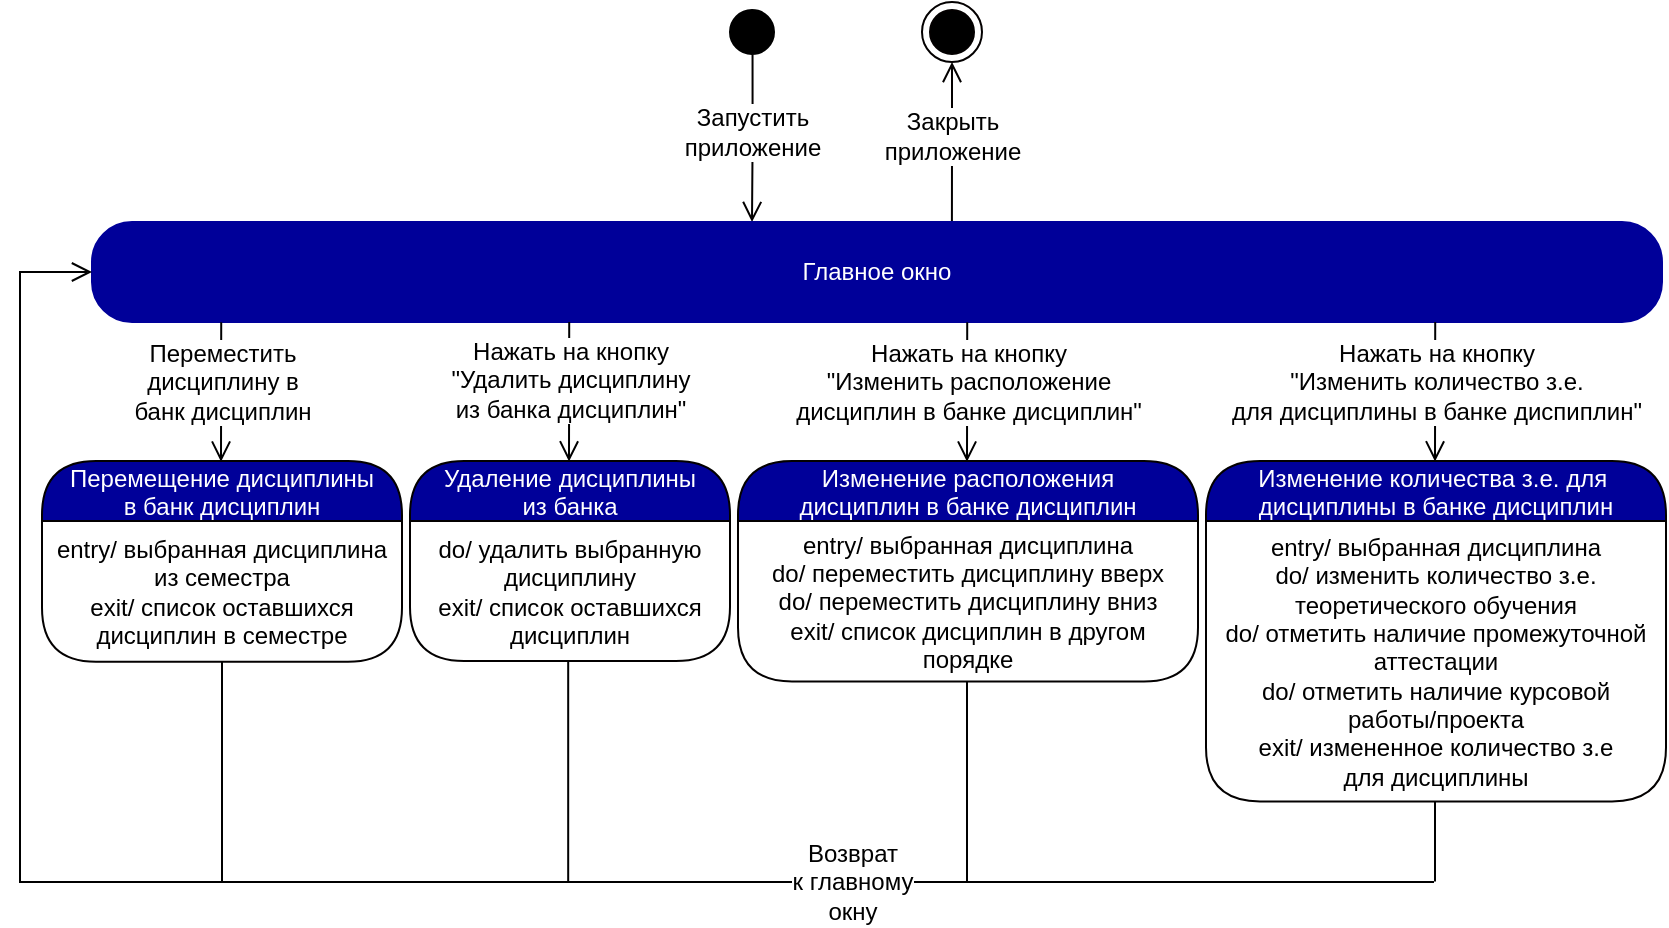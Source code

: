 <mxfile version="16.5.1" type="device"><diagram id="etlDYVYETBeBH645nl2H" name="Page-1"><mxGraphModel dx="188" dy="660" grid="1" gridSize="10" guides="1" tooltips="1" connect="1" arrows="1" fold="1" page="1" pageScale="1" pageWidth="850" pageHeight="1100" math="0" shadow="0"><root><mxCell id="0"/><mxCell id="1" parent="0"/><mxCell id="867nS2tPv7f6M5Oq-kr3-5" value="" style="ellipse;html=1;shape=startState;fillColor=#000000;strokeColor=#000000;fontColor=#000099;" parent="1" vertex="1"><mxGeometry x="1210" y="350" width="30" height="30" as="geometry"/></mxCell><mxCell id="867nS2tPv7f6M5Oq-kr3-6" value="&lt;font style=&quot;font-size: 12px&quot;&gt;Запустить &lt;br&gt;приложение&lt;/font&gt;" style="edgeStyle=orthogonalEdgeStyle;html=1;verticalAlign=bottom;endArrow=open;endSize=8;strokeColor=#030000;rounded=0;exitX=0.509;exitY=0.876;exitDx=0;exitDy=0;exitPerimeter=0;spacingBottom=-14;fontSize=10;" parent="1" source="867nS2tPv7f6M5Oq-kr3-5" edge="1"><mxGeometry relative="1" as="geometry"><mxPoint x="1225" y="460" as="targetPoint"/><mxPoint x="1195" y="420" as="sourcePoint"/></mxGeometry></mxCell><mxCell id="867nS2tPv7f6M5Oq-kr3-8" value="&lt;font style=&quot;font-size: 12px&quot;&gt;Закрыть&lt;br&gt;приложение&lt;/font&gt;" style="edgeStyle=orthogonalEdgeStyle;html=1;verticalAlign=bottom;endArrow=open;endSize=8;strokeColor=#030000;rounded=0;spacingBottom=-14;fontSize=10;entryX=0.5;entryY=1;entryDx=0;entryDy=0;exitX=0.781;exitY=0;exitDx=0;exitDy=0;exitPerimeter=0;" parent="1" target="867nS2tPv7f6M5Oq-kr3-9" edge="1"><mxGeometry relative="1" as="geometry"><mxPoint x="1420" y="430" as="targetPoint"/><mxPoint x="1324.96" y="460" as="sourcePoint"/><Array as="points"><mxPoint x="1325" y="420"/><mxPoint x="1325" y="420"/></Array></mxGeometry></mxCell><mxCell id="867nS2tPv7f6M5Oq-kr3-9" value="" style="ellipse;html=1;shape=endState;fillColor=#000000;strokeColor=#030000;" parent="1" vertex="1"><mxGeometry x="1310" y="350" width="30" height="30" as="geometry"/></mxCell><mxCell id="qDviGn5YjymdtYlAbA-W-9" value="Главное окно" style="rounded=1;whiteSpace=wrap;html=1;arcSize=40;fontColor=#FFFFFF;fillColor=#000099;strokeColor=#000099;" parent="1" vertex="1"><mxGeometry x="895" y="460" width="785" height="50" as="geometry"/></mxCell><mxCell id="psjXjGhAPFQ-x1jHjVS4-1" value="" style="edgeStyle=orthogonalEdgeStyle;html=1;verticalAlign=bottom;endArrow=open;endSize=8;strokeColor=#000000;rounded=0;fontSize=10;exitX=0.097;exitY=1.006;exitDx=0;exitDy=0;exitPerimeter=0;entryX=0.154;entryY=0;entryDx=0;entryDy=0;entryPerimeter=0;" parent="1" edge="1"><mxGeometry relative="1" as="geometry"><mxPoint x="1133.503" y="579.7" as="targetPoint"/><mxPoint x="1133.61" y="510" as="sourcePoint"/><Array as="points"><mxPoint x="1133.44" y="519.7"/></Array></mxGeometry></mxCell><mxCell id="psjXjGhAPFQ-x1jHjVS4-2" value="Нажать на кнопку&lt;br&gt;&quot;Удалить дисциплину &lt;br&gt;из банка дисциплин&quot;" style="edgeLabel;html=1;align=center;verticalAlign=middle;resizable=0;points=[];fontSize=12;" parent="psjXjGhAPFQ-x1jHjVS4-1" vertex="1" connectable="0"><mxGeometry x="-0.252" y="2" relative="1" as="geometry"><mxPoint x="-2" y="3" as="offset"/></mxGeometry></mxCell><mxCell id="psjXjGhAPFQ-x1jHjVS4-7" value="Удаление дисциплины &#10;из банка" style="swimlane;fontStyle=0;align=center;verticalAlign=middle;childLayout=stackLayout;horizontal=1;startSize=30;horizontalStack=0;resizeParent=0;resizeLast=1;container=0;fontColor=#FFFFFF;collapsible=0;rounded=1;arcSize=30;strokeColor=#030000;fillColor=#000099;swimlaneFillColor=#FFFFFF;dropTarget=0;fontSize=12;" parent="1" vertex="1"><mxGeometry x="1054" y="579.52" width="160" height="100" as="geometry"/></mxCell><mxCell id="psjXjGhAPFQ-x1jHjVS4-8" value="do/ удалить выбранную дисциплину&lt;br&gt;exit/ список оставшихся дисциплин" style="text;html=1;strokeColor=none;fillColor=none;align=center;verticalAlign=middle;spacingLeft=4;spacingRight=4;whiteSpace=wrap;overflow=hidden;rotatable=0;fontColor=#000000;fontSize=12;" parent="psjXjGhAPFQ-x1jHjVS4-7" vertex="1"><mxGeometry y="30" width="160" height="70" as="geometry"/></mxCell><mxCell id="psjXjGhAPFQ-x1jHjVS4-9" value="" style="edgeStyle=orthogonalEdgeStyle;html=1;verticalAlign=bottom;endArrow=none;endSize=8;strokeColor=#000000;rounded=0;fontSize=10;exitX=0.5;exitY=1;exitDx=0;exitDy=0;endFill=0;" parent="1" edge="1"><mxGeometry relative="1" as="geometry"><mxPoint x="1133.5" y="790" as="targetPoint"/><mxPoint x="1133.08" y="679.82" as="sourcePoint"/><Array as="points"><mxPoint x="1133.5" y="790"/></Array></mxGeometry></mxCell><mxCell id="psjXjGhAPFQ-x1jHjVS4-21" value="" style="edgeStyle=orthogonalEdgeStyle;html=1;verticalAlign=bottom;endArrow=open;endSize=8;strokeColor=#000000;rounded=0;fontSize=10;exitX=0.097;exitY=1.006;exitDx=0;exitDy=0;exitPerimeter=0;entryX=0.154;entryY=0;entryDx=0;entryDy=0;entryPerimeter=0;" parent="1" edge="1"><mxGeometry relative="1" as="geometry"><mxPoint x="1332.503" y="579.82" as="targetPoint"/><mxPoint x="1332.61" y="510.12" as="sourcePoint"/><Array as="points"><mxPoint x="1332.44" y="519.82"/></Array></mxGeometry></mxCell><mxCell id="psjXjGhAPFQ-x1jHjVS4-22" value="Нажать на кнопку&lt;br&gt;&quot;Изменить расположение&lt;br&gt;дисциплин в банке дисциплин&quot;" style="edgeLabel;html=1;align=center;verticalAlign=middle;resizable=0;points=[];fontSize=12;labelBackgroundColor=default;" parent="psjXjGhAPFQ-x1jHjVS4-21" vertex="1" connectable="0"><mxGeometry x="-0.252" y="2" relative="1" as="geometry"><mxPoint x="-2" y="4" as="offset"/></mxGeometry></mxCell><mxCell id="psjXjGhAPFQ-x1jHjVS4-23" value="Изменение расположения &#10;дисциплин в банке дисциплин" style="swimlane;fontStyle=0;align=center;verticalAlign=middle;childLayout=stackLayout;horizontal=1;startSize=30;horizontalStack=0;resizeParent=0;resizeLast=1;container=0;fontColor=#FFFFFF;collapsible=0;rounded=1;arcSize=30;strokeColor=#030000;fillColor=#000099;swimlaneFillColor=#FFFFFF;dropTarget=0;fontSize=12;" parent="1" vertex="1"><mxGeometry x="1218" y="579.52" width="230" height="110.18" as="geometry"/></mxCell><mxCell id="psjXjGhAPFQ-x1jHjVS4-24" value="entry/ выбранная дисциплина&lt;br&gt;do/ переместить дисциплину вверх&lt;br&gt;do/ переместить дисциплину вниз&lt;br&gt;exit/ список дисциплин в другом порядке" style="text;html=1;strokeColor=none;fillColor=none;align=center;verticalAlign=middle;spacingLeft=4;spacingRight=4;whiteSpace=wrap;overflow=hidden;rotatable=0;fontColor=#000000;fontSize=12;" parent="psjXjGhAPFQ-x1jHjVS4-23" vertex="1"><mxGeometry y="30" width="230" height="80.18" as="geometry"/></mxCell><mxCell id="psjXjGhAPFQ-x1jHjVS4-25" value="" style="edgeStyle=orthogonalEdgeStyle;html=1;verticalAlign=bottom;endArrow=none;endSize=8;strokeColor=#000000;rounded=0;fontSize=10;endFill=0;" parent="1" edge="1"><mxGeometry relative="1" as="geometry"><mxPoint x="1332.5" y="789.82" as="targetPoint"/><mxPoint x="1332.5" y="689.7" as="sourcePoint"/><Array as="points"><mxPoint x="1332.5" y="789.82"/></Array></mxGeometry></mxCell><mxCell id="psjXjGhAPFQ-x1jHjVS4-32" value="" style="edgeStyle=orthogonalEdgeStyle;html=1;verticalAlign=bottom;endArrow=open;endSize=8;strokeColor=#000000;rounded=0;fontSize=10;exitX=0.097;exitY=1.006;exitDx=0;exitDy=0;exitPerimeter=0;entryX=0.154;entryY=0;entryDx=0;entryDy=0;entryPerimeter=0;" parent="1" edge="1"><mxGeometry relative="1" as="geometry"><mxPoint x="1566.503" y="579.7" as="targetPoint"/><mxPoint x="1566.61" y="510.0" as="sourcePoint"/><Array as="points"><mxPoint x="1566.44" y="519.7"/></Array></mxGeometry></mxCell><mxCell id="psjXjGhAPFQ-x1jHjVS4-33" value="Нажать на кнопку&lt;br&gt;&quot;Изменить количество з.е.&lt;br&gt;для дисциплины в банке диспиплин&quot;" style="edgeLabel;html=1;align=center;verticalAlign=middle;resizable=0;points=[];fontSize=12;labelBackgroundColor=default;" parent="psjXjGhAPFQ-x1jHjVS4-32" vertex="1" connectable="0"><mxGeometry x="-0.252" y="2" relative="1" as="geometry"><mxPoint x="-2" y="4" as="offset"/></mxGeometry></mxCell><mxCell id="psjXjGhAPFQ-x1jHjVS4-34" value="Изменение количества з.е. для &#10;дисциплины в банке дисциплин" style="swimlane;fontStyle=0;align=center;verticalAlign=middle;childLayout=stackLayout;horizontal=1;startSize=30;horizontalStack=0;resizeParent=0;resizeLast=1;container=0;fontColor=#FFFFFF;collapsible=0;rounded=1;arcSize=30;strokeColor=#030000;fillColor=#000099;swimlaneFillColor=#FFFFFF;dropTarget=0;fontSize=12;" parent="1" vertex="1"><mxGeometry x="1452" y="579.52" width="230" height="170.18" as="geometry"/></mxCell><mxCell id="psjXjGhAPFQ-x1jHjVS4-35" value="entry/ выбранная дисциплина&lt;br&gt;do/ изменить количество з.е. теоретического обучения&lt;br&gt;do/ отметить наличие промежуточной аттестации&lt;br&gt;do/ отметить наличие курсовой работы/проекта&lt;br&gt;exit/ измененное количество з.е&lt;br&gt;для дисциплины" style="text;html=1;strokeColor=none;fillColor=none;align=center;verticalAlign=middle;spacingLeft=4;spacingRight=4;whiteSpace=wrap;overflow=hidden;rotatable=0;fontColor=#000000;fontSize=12;" parent="psjXjGhAPFQ-x1jHjVS4-34" vertex="1"><mxGeometry y="30" width="230" height="140.18" as="geometry"/></mxCell><mxCell id="psjXjGhAPFQ-x1jHjVS4-41" value="" style="edgeStyle=orthogonalEdgeStyle;html=1;verticalAlign=bottom;endArrow=none;endSize=8;strokeColor=#000000;rounded=0;fontSize=10;endFill=0;" parent="1" edge="1"><mxGeometry relative="1" as="geometry"><mxPoint x="1566.5" y="789.7" as="targetPoint"/><mxPoint x="1566.5" y="749.7" as="sourcePoint"/><Array as="points"><mxPoint x="1566.5" y="789.7"/></Array></mxGeometry></mxCell><mxCell id="psjXjGhAPFQ-x1jHjVS4-78" value="" style="edgeStyle=orthogonalEdgeStyle;html=1;verticalAlign=bottom;endArrow=open;endSize=8;strokeColor=#000000;rounded=0;fontSize=10;entryX=0;entryY=0.5;entryDx=0;entryDy=0;" parent="1" edge="1" target="qDviGn5YjymdtYlAbA-W-9"><mxGeometry relative="1" as="geometry"><mxPoint x="889" y="485" as="targetPoint"/><mxPoint x="1566" y="790" as="sourcePoint"/><Array as="points"><mxPoint x="859" y="790"/><mxPoint x="859" y="485"/></Array></mxGeometry></mxCell><mxCell id="CT5v0cusL3gpykKiEE1s-3" value="&lt;span style=&quot;font-family: &amp;#34;helvetica&amp;#34;&quot;&gt;Возврат&lt;/span&gt;&lt;br style=&quot;background-color: rgb(248 , 249 , 250) ; font-family: &amp;#34;helvetica&amp;#34;&quot;&gt;&lt;span style=&quot;font-family: &amp;#34;helvetica&amp;#34;&quot;&gt;к главному&lt;/span&gt;&lt;br style=&quot;background-color: rgb(248 , 249 , 250) ; font-family: &amp;#34;helvetica&amp;#34;&quot;&gt;&lt;span style=&quot;font-family: &amp;#34;helvetica&amp;#34;&quot;&gt;окну&lt;/span&gt;" style="edgeLabel;html=1;align=center;verticalAlign=middle;resizable=0;points=[];fontSize=12;" vertex="1" connectable="0" parent="psjXjGhAPFQ-x1jHjVS4-78"><mxGeometry x="-0.375" y="4" relative="1" as="geometry"><mxPoint x="36" y="-4" as="offset"/></mxGeometry></mxCell><mxCell id="mEAaWwm_FeIFlf-hMg_Q-1" value="" style="edgeStyle=orthogonalEdgeStyle;html=1;verticalAlign=bottom;endArrow=open;endSize=8;strokeColor=#000000;rounded=0;fontSize=10;exitX=0.097;exitY=1.006;exitDx=0;exitDy=0;exitPerimeter=0;entryX=0.154;entryY=0;entryDx=0;entryDy=0;entryPerimeter=0;" parent="1" edge="1"><mxGeometry relative="1" as="geometry"><mxPoint x="959.503" y="579.82" as="targetPoint"/><mxPoint x="959.61" y="510.12" as="sourcePoint"/><Array as="points"><mxPoint x="959.44" y="519.82"/></Array></mxGeometry></mxCell><mxCell id="mEAaWwm_FeIFlf-hMg_Q-2" value="Переместить&lt;br&gt;дисциплину в&lt;br&gt;банк дисциплин" style="edgeLabel;html=1;align=center;verticalAlign=middle;resizable=0;points=[];fontSize=12;" parent="mEAaWwm_FeIFlf-hMg_Q-1" vertex="1" connectable="0"><mxGeometry x="-0.252" y="2" relative="1" as="geometry"><mxPoint x="-2" y="4" as="offset"/></mxGeometry></mxCell><mxCell id="mEAaWwm_FeIFlf-hMg_Q-3" value="Перемещение дисциплины &#10;в банк дисциплин" style="swimlane;fontStyle=0;align=center;verticalAlign=middle;childLayout=stackLayout;horizontal=1;startSize=30;horizontalStack=0;resizeParent=0;resizeLast=1;container=0;fontColor=#FFFFFF;collapsible=0;rounded=1;arcSize=30;strokeColor=#030000;fillColor=#000099;swimlaneFillColor=#FFFFFF;dropTarget=0;fontSize=12;" parent="1" vertex="1"><mxGeometry x="870" y="579.52" width="180" height="100.3" as="geometry"/></mxCell><mxCell id="mEAaWwm_FeIFlf-hMg_Q-4" value="entry/ выбранная дисциплина из семестра&lt;br&gt;exit/ список оставшихся&lt;br&gt;дисциплин в семестре" style="text;html=1;strokeColor=none;fillColor=none;align=center;verticalAlign=middle;spacingLeft=4;spacingRight=4;whiteSpace=wrap;overflow=hidden;rotatable=0;fontColor=#000000;fontSize=12;" parent="mEAaWwm_FeIFlf-hMg_Q-3" vertex="1"><mxGeometry y="30" width="180" height="70.3" as="geometry"/></mxCell><mxCell id="mEAaWwm_FeIFlf-hMg_Q-5" value="" style="edgeStyle=orthogonalEdgeStyle;html=1;verticalAlign=bottom;endArrow=none;endSize=8;strokeColor=#000000;rounded=0;fontSize=10;endFill=0;exitX=0.5;exitY=1;exitDx=0;exitDy=0;" parent="1" source="mEAaWwm_FeIFlf-hMg_Q-4" edge="1"><mxGeometry relative="1" as="geometry"><mxPoint x="975" y="790" as="targetPoint"/><mxPoint x="970" y="799.88" as="sourcePoint"/><Array as="points"><mxPoint x="975" y="790"/></Array></mxGeometry></mxCell></root></mxGraphModel></diagram></mxfile>